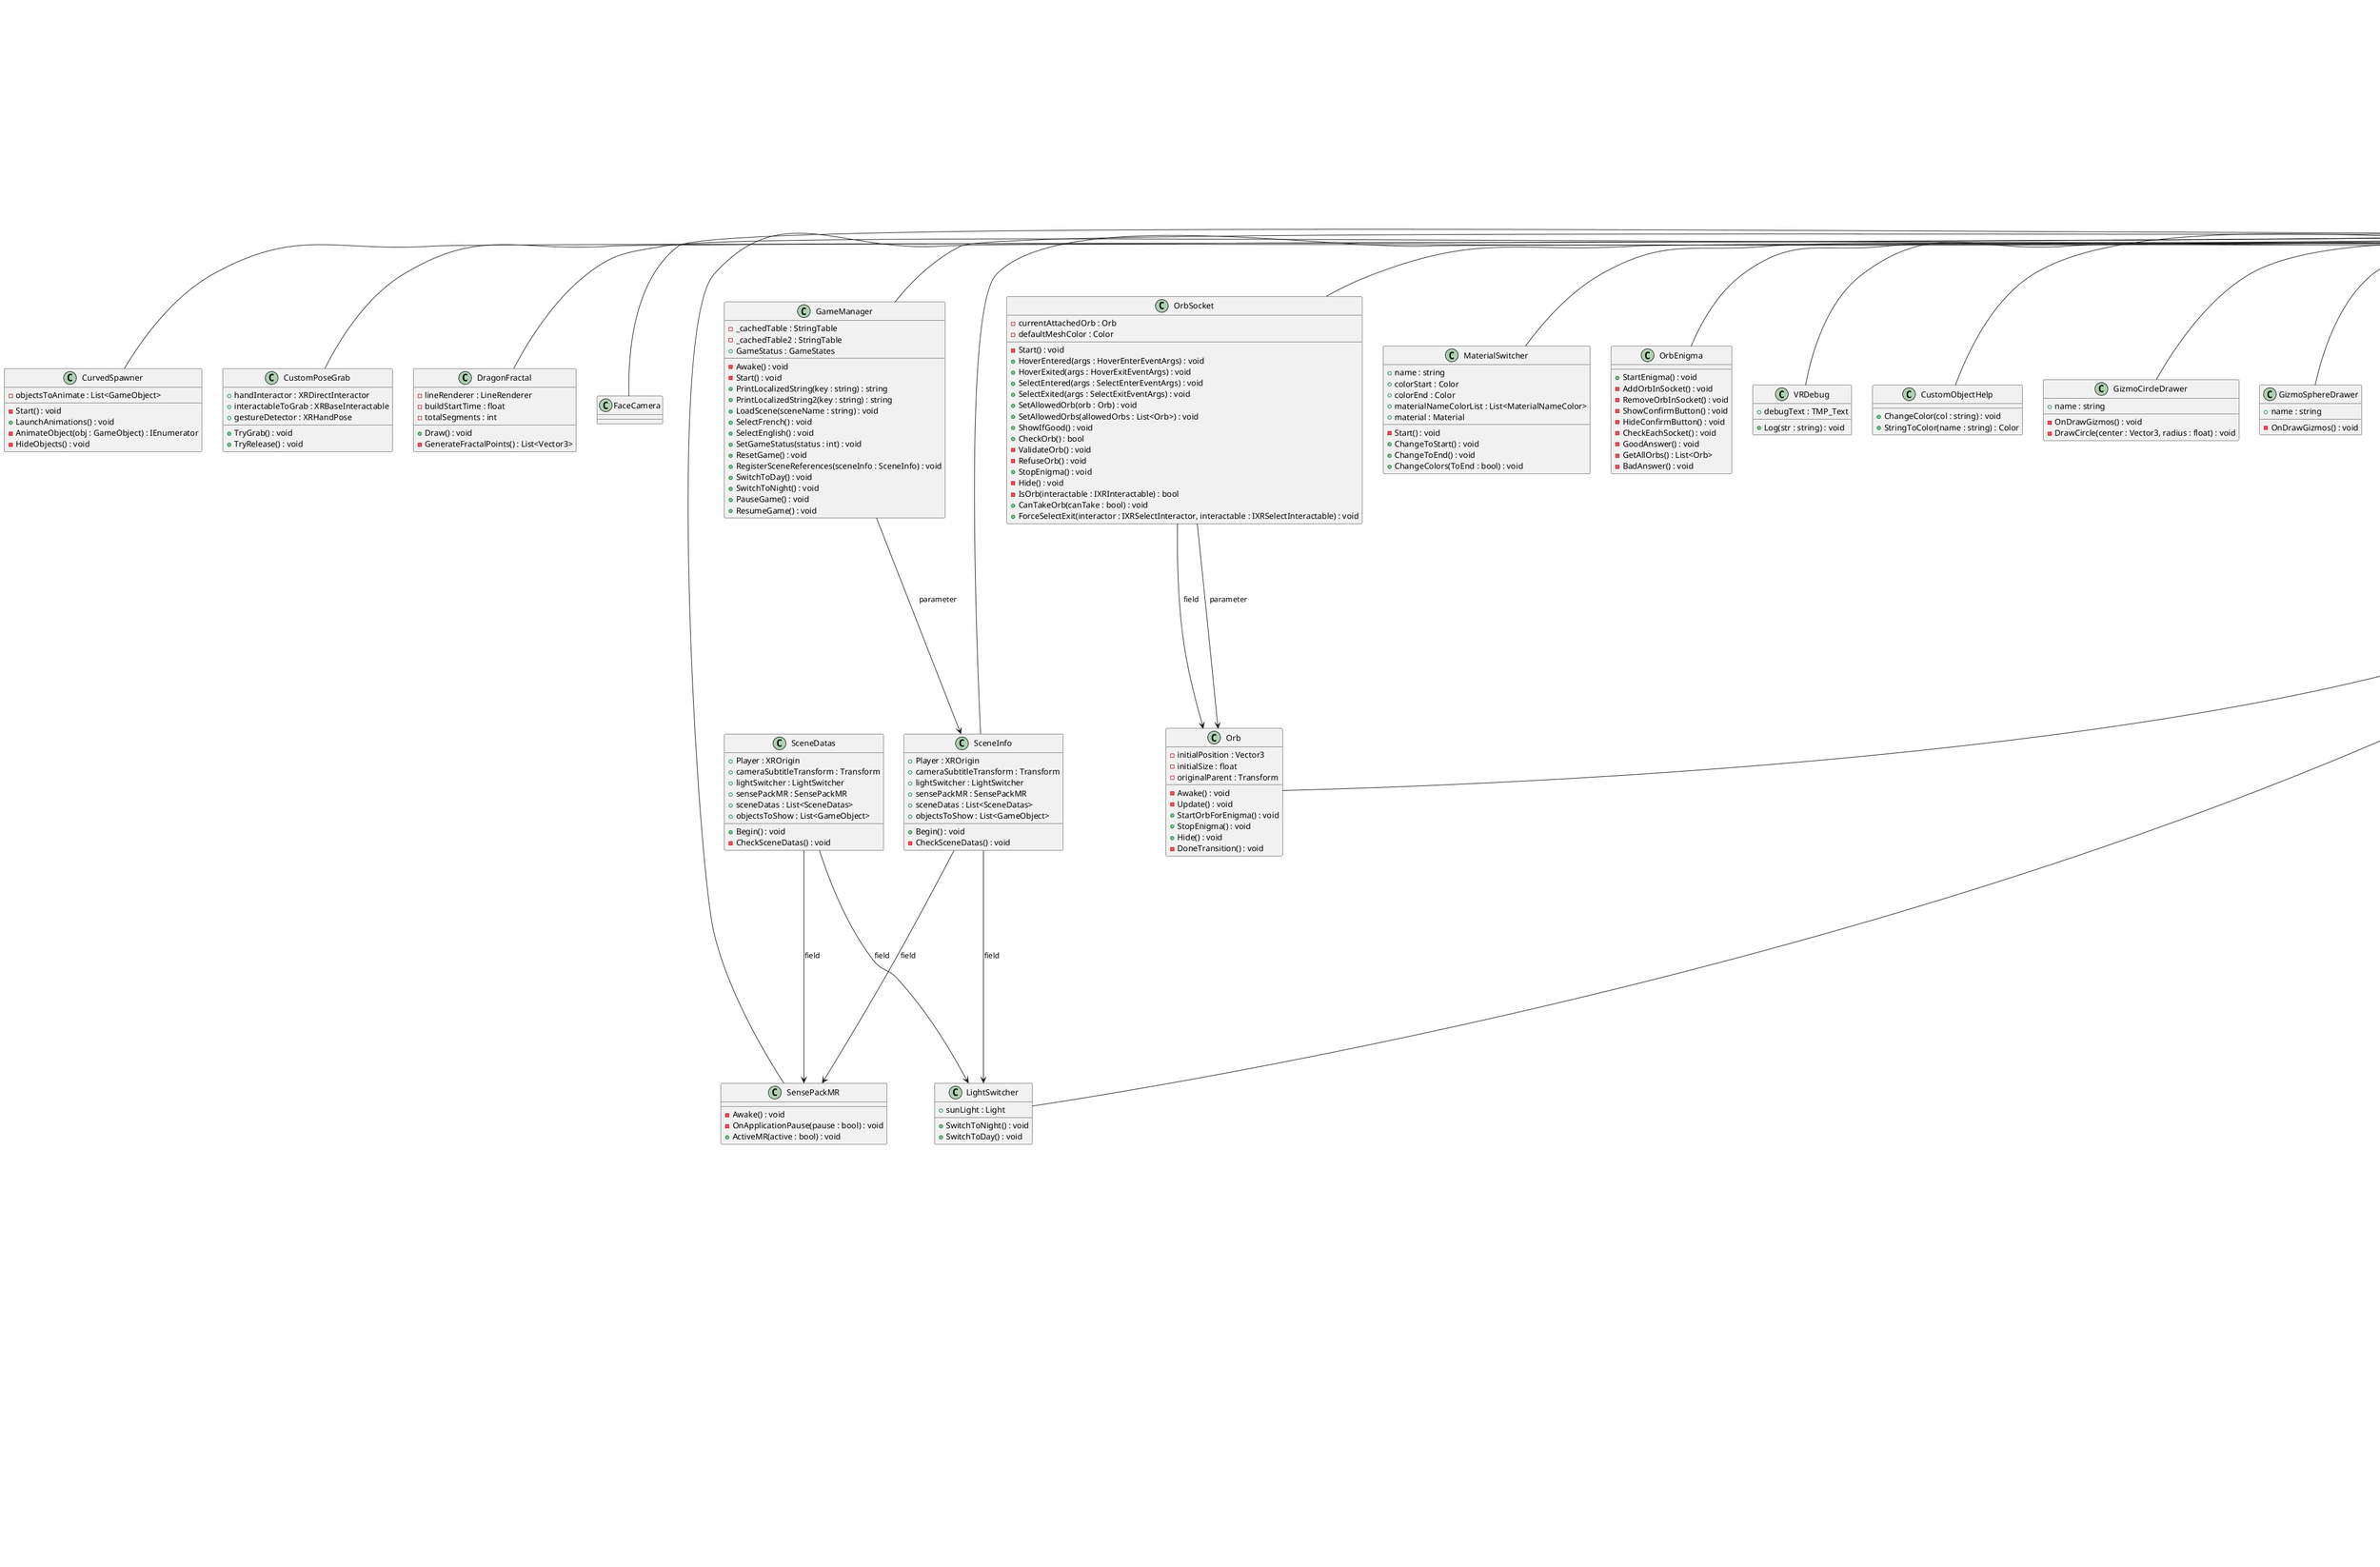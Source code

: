 ﻿@startuml
class AkamiEnigma {
    - Start() : void
    - StartEnigma() : void
    - CheckIfGoodPillar(pillar : FarArtInteractable) : void
    + Nice() : void
}
class ArtAnalyzer {
    - markerPrefab : GameObject
    + AnalyzeFromProximity() : void
    - CheckAllAnalyzed() : void
    + GenerateMarkers() : void
    - DestroyMarkers() : void
}
class CageArtToAnalyze {
    + OnAction() : void
}
class CurvedSpawner {
    - objectsToAnimate : List<GameObject>
    - Start() : void
    + LaunchAnimations() : void
    - AnimateObject(obj : GameObject) : IEnumerator
    - HideObjects() : void
}
class CustomPoseGrab {
    + handInteractor : XRDirectInteractor
    + interactableToGrab : XRBaseInteractable
    + gestureDetector : XRHandPose
    + TryGrab() : void
    + TryRelease() : void
}
class DragonFractal {
    - lineRenderer : LineRenderer
    - buildStartTime : float
    - totalSegments : int
    + Draw() : void
    - GenerateFractalPoints() : List<Vector3>
}
class FaceCamera {
}
class GenerateSplineComputer {
    + handTransform : Transform
    + interactableLayer : LayerMask
    - spline : SplineComputer
    - currentTarget : FarArtInteractable
    + MaxDistance : float { get; set; }
    + ActiveSpline : bool { get; set; }
    - ChangeRayParticleDistance(distance : float) : void
    - FindTarget(origin : Vector3, direction : Vector3) : bool
    - GetTargetPos(transform : Transform) : Vector3
    + ForceTarget(target : FarArtInteractable) : void
    + StopForcingTarget() : void
}
class LightSwitcher {
    + sunLight : Light
    + SwitchToNight() : void
    + SwitchToDay() : void
}
class MaterialSwitcher {
    + name : string
    + colorStart : Color
    + colorEnd : Color
    + materialNameColorList : List<MaterialNameColor>
    + material : Material
    - Start() : void
    + ChangeToStart() : void
    + ChangeToEnd() : void
    + ChangeColors(ToEnd : bool) : void
}
class MaterialNameColor {
    + name : string
    + colorStart : Color
    + colorEnd : Color
    + materialNameColorList : List<MaterialNameColor>
    + material : Material
    - Start() : void
    + ChangeToStart() : void
    + ChangeToEnd() : void
    + ChangeColors(ToEnd : bool) : void
}
class OrbEnigma {
    + StartEnigma() : void
    - AddOrbInSocket() : void
    - RemoveOrbInSocket() : void
    - ShowConfirmButton() : void
    - HideConfirmButton() : void
    - CheckEachSocket() : void
    - GoodAnswer() : void
    - GetAllOrbs() : List<Orb>
    - BadAnswer() : void
}
class SensePackMR {
    - Awake() : void
    - OnApplicationPause(pause : bool) : void
    + ActiveMR(active : bool) : void
}
class VRDebug {
    + debugText : TMP_Text
    + Log(str : string) : void
}
class CustomObjectHelp {
    + ChangeColor(col : string) : void
    + StringToColor(name : string) : Color
}
class GizmoCircleDrawer {
    + name : string
    - OnDrawGizmos() : void
    - DrawCircle(center : Vector3, radius : float) : void
}
class GizmoCircle {
    + name : string
    - OnDrawGizmos() : void
    - DrawCircle(center : Vector3, radius : float) : void
}
class GizmoSphereDrawer {
    + name : string
    - OnDrawGizmos() : void
}
class GizmoSphere {
    + name : string
    - OnDrawGizmos() : void
}
class ObjectHelper {
}
class OutlineEffect {
}
class OverrideSortingCanvas {
}
class FarArtInteractable {
    - feedbacks : IInteractableFeedbacks
    # slider : Slider
    - Awake() : void
    + OnHoverEnter() : void
}
class FarArtInteractableAnalyzable {
    - handAnalyzing : Transform
    - Start() : void
    + Analyze(hand : Transform) : void
    - StartAnalyzing() : void
    - StopAnalyzing() : void
    - Deanalyze() : void
    + RotateWithHand(ZhandRotate : float) : void
    - CalculRotationValue(ZhandRotation : float) : float
}
class Orb {
    - initialPosition : Vector3
    - initialSize : float
    - originalParent : Transform
    - Awake() : void
    - Update() : void
    + StartOrbForEnigma() : void
    + StopEnigma() : void
    + Hide() : void
    - DoneTransition() : void
}
class OrbSocket {
    - currentAttachedOrb : Orb
    - defaultMeshColor : Color
    - Start() : void
    + HoverEntered(args : HoverEnterEventArgs) : void
    + HoverExited(args : HoverExitEventArgs) : void
    + SelectEntered(args : SelectEnterEventArgs) : void
    + SelectExited(args : SelectExitEventArgs) : void
    + SetAllowedOrb(orb : Orb) : void
    + SetAllowedOrbs(allowedOrbs : List<Orb>) : void
    + ShowIfGood() : void
    + CheckOrb() : bool
    - ValidateOrb() : void
    - RefuseOrb() : void
    + StopEnigma() : void
    - Hide() : void
    - IsOrb(interactable : IXRInteractable) : bool
    + CanTakeOrb(canTake : bool) : void
    + ForceSelectExit(interactor : IXRSelectInteractor, interactable : IXRSelectInteractable) : void
}
class XRSimpleNoParent {
    - originalParent : Transform
}
class GameManager {
    - _cachedTable : StringTable
    - _cachedTable2 : StringTable
    + GameStatus : GameStates
    - Awake() : void
    - Start() : void
    + PrintLocalizedString(key : string) : string
    + PrintLocalizedString2(key : string) : string
    + LoadScene(sceneName : string) : void
    + SelectFrench() : void
    + SelectEnglish() : void
    + SetGameStatus(status : int) : void
    + ResetGame() : void
    + RegisterSceneReferences(sceneInfo : SceneInfo) : void
    + SwitchToDay() : void
    + SwitchToNight() : void
    + PauseGame() : void
    + ResumeGame() : void
}
class HandActionManager {
    - leftHandAnchor : Transform
    - rightHandAnchor : Transform
    - leftHandPalm : Transform
    - rightHandPalm : Transform
    - leftCurrentTarget : FarArtInteractable
    - rightCurrentTarget : FarArtInteractable
    - handMaterialLeft : Material
    - handMaterialRight : Material
    + EnableHandRays : bool { get; set; }
    - Awake() : void
    - Start() : void
    - RaycastHand(hand : Transform, rayRenderer : GenerateSplineComputer) : void
    + LockAnalyzable(farArtInteractableAnalyzable : FarArtInteractableAnalyzable) : void
    + AnalyzeLeftTarget() : void
    + AnalyzeRightTarget() : void
    + ShowGloves(show : bool) : void
    + ActiveRayLeftHand() : void
    + StopRayLeftHand() : void
    + ActiveRayRightHand() : void
    + StopRayRightHand() : void
}
class ScenarioManager {
    - Awake() : void
    + PauseTimeline() : void
    - LockSubtitles() : void
    - UnlockSubtitles() : void
    + ResumeTimelineIn(time : float) : void
    + ResumeTimeline() : void
    + OnPlayerDidAction() : void
    + TriggerSomething() : void
    + PlayDirector(playableDirector : PlayableDirector) : void
    + NextTimeline() : void
    + ChangePlayerPosition(transform : Transform) : void
    + Transition(obj : GameObject, transform : Transform, duration : float) : void
    + ShowInfo(sprite : Sprite) : void
    + SetTextShowInfo(key : string) : void
}
class SceneInfo {
    + Player : XROrigin
    + cameraSubtitleTransform : Transform
    + lightSwitcher : LightSwitcher
    + sensePackMR : SensePackMR
    + sceneDatas : List<SceneDatas>
    + objectsToShow : List<GameObject>
    + Begin() : void
    - CheckSceneDatas() : void
}
class SceneDatas {
    + Player : XROrigin
    + cameraSubtitleTransform : Transform
    + lightSwitcher : LightSwitcher
    + sensePackMR : SensePackMR
    + sceneDatas : List<SceneDatas>
    + objectsToShow : List<GameObject>
    + Begin() : void
    - CheckSceneDatas() : void
}
class SceneLoaderManager {
    - loadingOperation : AsyncOperation
    - Awake() : void
    + LoadScene(sceneName : string) : void
    - LoadSceneAsync(sceneName : string) : IEnumerator
    + IsLoading() : bool
}
class UIManager {
    + canvasInfo : Canvas
    + infoImage : Image
    + bgInfoImage : Image
    + infoText : TMP_Text
    + canvasSettings : Canvas
    + TimeShowInfo : int { get; set; }
    - Awake() : void
    - Start() : void
    + SetTextByKey(key : string) : void
    + ShowInfo(sprite : Sprite) : void
    - HideInfo() : void
    - DisableAfter(delay : float) : IEnumerator
    + ShowSettings() : void
    + HideSettings() : void
}
class UnityEventGroup {
    + events : List<UnityEvent>
    + NextEvent() : void
    + SetGroupIndex(index : int) : void
}
class EventSequence {
    + events : List<UnityEvent>
    + NextEvent() : void
    + SetGroupIndex(index : int) : void
}
class DissolveReplaceMaterial {
    + dissolveMaterialBase : Material
    - rend : Renderer
    - originalMaterial : Material
    - dissolveInstance : Material
    - dissolveRoutine : Coroutine
    - Awake() : void
    - OnEnable() : void
    + Dissolve(duration : float) : void
    + Solve(duration : float) : void
    - DissolveRoutine(startValue : float, endValue : float, duration : float) : IEnumerator
}
class MyCustomSubtitle {
    - Start() : void
    + SetText(key : string) : void
    + SetTextWithDuration(key : string) : void
    - IncrementKeySuffix(key : string) : string
    + HideSubtitle() : void
    - TypeText(text : string) : IEnumerator
    - Update() : void
    - SetSizeDependingCameraDistance() : void
    + Lock() : void
    + Unlock() : void
    + GoToSpeakerTransform() : void
    + GoToCameraTransform() : void
}
class SubtitleBehaviour {
    + customText : string
    + subtitleTarget : MyCustomSubtitle
}
class SubtitleClip {
    + customText : string
}
class SubtitleMixer {
    + subtitleTarget : MyCustomSubtitle
}
class SubtitleTrack {
}
class SubtitleTyper {
    - subtitleText : TMP_Text
    - TypeText(text : string) : IEnumerator
}
class CallMethodBehaviour {
    + targetObject : GameObject
    + methodName : string
}
class CallMethodClip {
    + targetObject : ExposedReference<GameObject>
    + methodName : string
}
class CallMethodTrack {
}
class SceneFader {
    + sphereFader : GameObject
    - Awake() : void
    - Start() : void
    + LoadWhiteFade() : void
    + LoadBlackFade() : void
    - LoadFade(color : Color) : void
    + UnloadFadeIn(time : float) : void
    + UnloadFade() : void
    - ChangementsWhileFadeFinished() : void
}
class TransitionCaller {
    + targetObject : GameObject
    + targetTransform : Transform
    + TriggerTransition() : void
    + Transition(obj : GameObject, transform : Transform, duration : float) : void
}
class TransitionManager {
    - startColor : Color
    - targetColor : Color
    - spriteRenderer : SpriteRenderer
    - startColor : Color
    - targetColor : Color
    - material : Material
    - startScale : Vector3
    - targetScale : Vector3
    - targetTransform : Transform
    - startRotation : Vector3
    - targetRotation : Vector3
    - targetTransform : Transform
    - startPosition : Vector3
    - targetPosition : Vector3
    - targetTransform : Transform
    - local : bool
    - controlPoint : Vector3
    - from : float
    - to : float
    - Update() : void
    + StartTransition(transition : Transition) : void
    + UpdateTransition(deltaTime : float) : bool
}
class TransitionHelper {
    - startColor : Color
    - targetColor : Color
    - spriteRenderer : SpriteRenderer
    - startColor : Color
    - targetColor : Color
    - material : Material
    - startScale : Vector3
    - targetScale : Vector3
    - targetTransform : Transform
    - startRotation : Vector3
    - targetRotation : Vector3
    - targetTransform : Transform
    - startPosition : Vector3
    - targetPosition : Vector3
    - targetTransform : Transform
    - local : bool
    - controlPoint : Vector3
    - from : float
    - to : float
    - Update() : void
    + StartTransition(transition : Transition) : void
    + UpdateTransition(deltaTime : float) : bool
}
class Transition <<abstract>> {
    - startColor : Color
    - targetColor : Color
    - spriteRenderer : SpriteRenderer
    - startColor : Color
    - targetColor : Color
    - material : Material
    - startScale : Vector3
    - targetScale : Vector3
    - targetTransform : Transform
    - startRotation : Vector3
    - targetRotation : Vector3
    - targetTransform : Transform
    - startPosition : Vector3
    - targetPosition : Vector3
    - targetTransform : Transform
    - local : bool
    - controlPoint : Vector3
    - from : float
    - to : float
    - Update() : void
    + StartTransition(transition : Transition) : void
    + UpdateTransition(deltaTime : float) : bool
}
class ColorTransition {
    - startColor : Color
    - targetColor : Color
    - spriteRenderer : SpriteRenderer
    - startColor : Color
    - targetColor : Color
    - material : Material
    - startScale : Vector3
    - targetScale : Vector3
    - targetTransform : Transform
    - startRotation : Vector3
    - targetRotation : Vector3
    - targetTransform : Transform
    - startPosition : Vector3
    - targetPosition : Vector3
    - targetTransform : Transform
    - local : bool
    - controlPoint : Vector3
    - from : float
    - to : float
    - Update() : void
    + StartTransition(transition : Transition) : void
    + UpdateTransition(deltaTime : float) : bool
}
class BaseColorTransition {
    - startColor : Color
    - targetColor : Color
    - spriteRenderer : SpriteRenderer
    - startColor : Color
    - targetColor : Color
    - material : Material
    - startScale : Vector3
    - targetScale : Vector3
    - targetTransform : Transform
    - startRotation : Vector3
    - targetRotation : Vector3
    - targetTransform : Transform
    - startPosition : Vector3
    - targetPosition : Vector3
    - targetTransform : Transform
    - local : bool
    - controlPoint : Vector3
    - from : float
    - to : float
    - Update() : void
    + StartTransition(transition : Transition) : void
    + UpdateTransition(deltaTime : float) : bool
}
class SizeTransition {
    - startColor : Color
    - targetColor : Color
    - spriteRenderer : SpriteRenderer
    - startColor : Color
    - targetColor : Color
    - material : Material
    - startScale : Vector3
    - targetScale : Vector3
    - targetTransform : Transform
    - startRotation : Vector3
    - targetRotation : Vector3
    - targetTransform : Transform
    - startPosition : Vector3
    - targetPosition : Vector3
    - targetTransform : Transform
    - local : bool
    - controlPoint : Vector3
    - from : float
    - to : float
    - Update() : void
    + StartTransition(transition : Transition) : void
    + UpdateTransition(deltaTime : float) : bool
}
class RotationTransition {
    - startColor : Color
    - targetColor : Color
    - spriteRenderer : SpriteRenderer
    - startColor : Color
    - targetColor : Color
    - material : Material
    - startScale : Vector3
    - targetScale : Vector3
    - targetTransform : Transform
    - startRotation : Vector3
    - targetRotation : Vector3
    - targetTransform : Transform
    - startPosition : Vector3
    - targetPosition : Vector3
    - targetTransform : Transform
    - local : bool
    - controlPoint : Vector3
    - from : float
    - to : float
    - Update() : void
    + StartTransition(transition : Transition) : void
    + UpdateTransition(deltaTime : float) : bool
}
class PositionTransition {
    - startColor : Color
    - targetColor : Color
    - spriteRenderer : SpriteRenderer
    - startColor : Color
    - targetColor : Color
    - material : Material
    - startScale : Vector3
    - targetScale : Vector3
    - targetTransform : Transform
    - startRotation : Vector3
    - targetRotation : Vector3
    - targetTransform : Transform
    - startPosition : Vector3
    - targetPosition : Vector3
    - targetTransform : Transform
    - local : bool
    - controlPoint : Vector3
    - from : float
    - to : float
    - Update() : void
    + StartTransition(transition : Transition) : void
    + UpdateTransition(deltaTime : float) : bool
}
class FloatValueTransition {
    - startColor : Color
    - targetColor : Color
    - spriteRenderer : SpriteRenderer
    - startColor : Color
    - targetColor : Color
    - material : Material
    - startScale : Vector3
    - targetScale : Vector3
    - targetTransform : Transform
    - startRotation : Vector3
    - targetRotation : Vector3
    - targetTransform : Transform
    - startPosition : Vector3
    - targetPosition : Vector3
    - targetTransform : Transform
    - local : bool
    - controlPoint : Vector3
    - from : float
    - to : float
    - Update() : void
    + StartTransition(transition : Transition) : void
    + UpdateTransition(deltaTime : float) : bool
}
class IInteractableFeedbacks <<interface>> {
}
class InteractableFeedbacks {
    + onHoverEnter : UnityEvent
    + onHoverExit : UnityEvent
    + onActivateStart : UnityEvent
    + onActivateEnd : UnityEvent
    + OnHoverEnter() : void
    + OnHoverExit() : void
    + OnActivateStart() : void
    + OnActivateEnd() : void
}
class Gloves {
    + Show() : void
    + Hide() : void
    + OnTriggerEnter(other : Collider) : void
}
MonoBehaviour <|-- AkamiEnigma
MonoBehaviour <|-- ArtAnalyzer
MonoBehaviour <|-- CageArtToAnalyze
MonoBehaviour <|-- CurvedSpawner
MonoBehaviour <|-- CustomPoseGrab
MonoBehaviour <|-- DragonFractal
MonoBehaviour <|-- FaceCamera
MonoBehaviour <|-- GenerateSplineComputer
MonoBehaviour <|-- LightSwitcher
MonoBehaviour <|-- MaterialSwitcher
MonoBehaviour <|-- OrbEnigma
MonoBehaviour <|-- SensePackMR
MonoBehaviour <|-- VRDebug
MonoBehaviour <|-- CustomObjectHelp
MonoBehaviour <|-- GizmoCircleDrawer
MonoBehaviour <|-- GizmoSphereDrawer
MonoBehaviour <|-- ObjectHelper
MonoBehaviour <|-- OutlineEffect
MonoBehaviour <|-- OverrideSortingCanvas
MonoBehaviour <|-- FarArtInteractable
FarArtInteractable <|-- FarArtInteractableAnalyzable
MonoBehaviour <|-- Orb
MonoBehaviour <|-- OrbSocket
MonoBehaviour <|-- XRSimpleNoParent
MonoBehaviour <|-- GameManager
MonoBehaviour <|-- HandActionManager
MonoBehaviour <|-- ScenarioManager
MonoBehaviour <|-- SceneInfo
MonoBehaviour <|-- SceneLoaderManager
MonoBehaviour <|-- UIManager
MonoBehaviour <|-- EventSequence
MonoBehaviour <|-- DissolveReplaceMaterial
MonoBehaviour <|-- MyCustomSubtitle
PlayableBehaviour <|-- SubtitleBehaviour
PlayableAsset <|-- SubtitleClip
ITimelineClipAsset <|.. SubtitleClip
PlayableBehaviour <|-- SubtitleMixer
TrackAsset <|-- SubtitleTrack
MonoBehaviour <|-- SubtitleTyper
PlayableBehaviour <|-- CallMethodBehaviour
PlayableAsset <|-- CallMethodClip
TrackAsset <|-- CallMethodTrack
MonoBehaviour <|-- SceneFader
MonoBehaviour <|-- TransitionCaller
MonoBehaviour <|-- TransitionManager
MonoBehaviour <|-- TransitionHelper
Transition <|-- ColorTransition
Transition <|-- BaseColorTransition
Transition <|-- SizeTransition
Transition <|-- RotationTransition
Transition <|-- PositionTransition
Transition <|-- FloatValueTransition
MonoBehaviour <|-- InteractableFeedbacks
IInteractableFeedbacks <|.. InteractableFeedbacks
MonoBehaviour <|-- Gloves
AkamiEnigma --> FarArtInteractable : parameter
GenerateSplineComputer --> FarArtInteractable : field
GenerateSplineComputer --> FarArtInteractable : parameter
FarArtInteractable --> IInteractableFeedbacks : field
OrbSocket --> Orb : field
OrbSocket --> Orb : parameter
GameManager --> SceneInfo : parameter
HandActionManager --> FarArtInteractable : field
HandActionManager --> GenerateSplineComputer : parameter
HandActionManager --> FarArtInteractableAnalyzable : parameter
SceneInfo --> LightSwitcher : field
SceneInfo --> SensePackMR : field
SceneDatas --> LightSwitcher : field
SceneDatas --> SensePackMR : field
SubtitleBehaviour --> MyCustomSubtitle : field
SubtitleMixer --> MyCustomSubtitle : field
TransitionManager --> Transition : parameter
TransitionHelper --> Transition : parameter
ColorTransition --> Transition : parameter
BaseColorTransition --> Transition : parameter
SizeTransition --> Transition : parameter
RotationTransition --> Transition : parameter
PositionTransition --> Transition : parameter
FloatValueTransition --> Transition : parameter
@enduml
